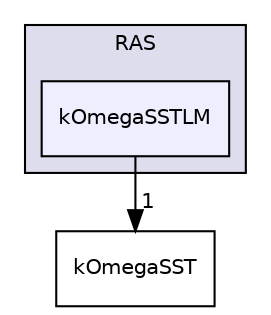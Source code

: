 digraph "src/TurbulenceModels/turbulenceModels/RAS/kOmegaSSTLM" {
  bgcolor=transparent;
  compound=true
  node [ fontsize="10", fontname="Helvetica"];
  edge [ labelfontsize="10", labelfontname="Helvetica"];
  subgraph clusterdir_adfb94148fb30832cafb0debb79458ba {
    graph [ bgcolor="#ddddee", pencolor="black", label="RAS" fontname="Helvetica", fontsize="10", URL="dir_adfb94148fb30832cafb0debb79458ba.html"]
  dir_28c3fc21dccb95a29129dedc24ab4636 [shape=box, label="kOmegaSSTLM", style="filled", fillcolor="#eeeeff", pencolor="black", URL="dir_28c3fc21dccb95a29129dedc24ab4636.html"];
  }
  dir_f85db535a91ca35479c22a595fdea04d [shape=box label="kOmegaSST" URL="dir_f85db535a91ca35479c22a595fdea04d.html"];
  dir_28c3fc21dccb95a29129dedc24ab4636->dir_f85db535a91ca35479c22a595fdea04d [headlabel="1", labeldistance=1.5 headhref="dir_003169_003168.html"];
}
